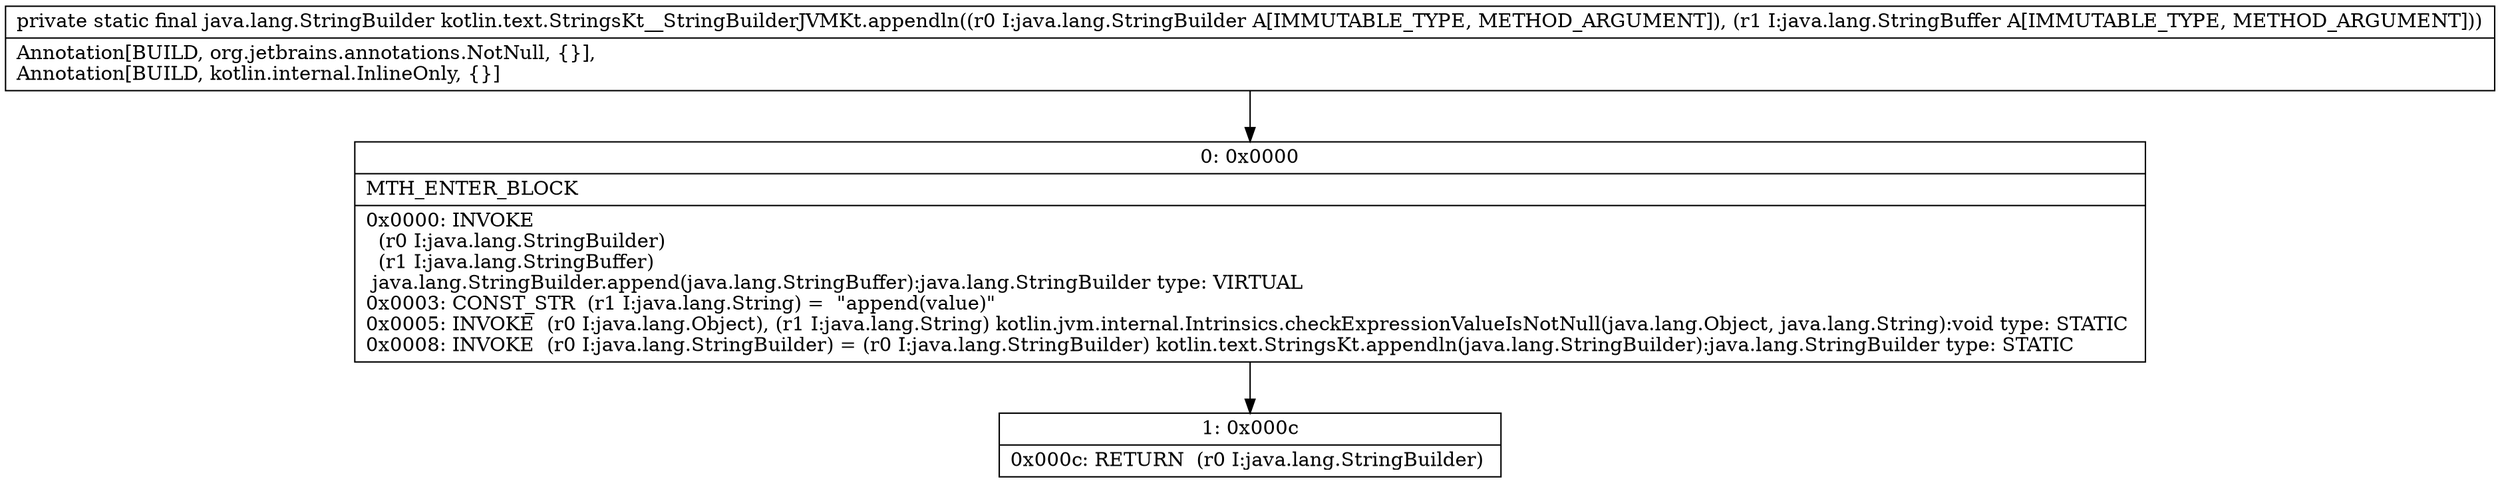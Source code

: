 digraph "CFG forkotlin.text.StringsKt__StringBuilderJVMKt.appendln(Ljava\/lang\/StringBuilder;Ljava\/lang\/StringBuffer;)Ljava\/lang\/StringBuilder;" {
Node_0 [shape=record,label="{0\:\ 0x0000|MTH_ENTER_BLOCK\l|0x0000: INVOKE  \l  (r0 I:java.lang.StringBuilder)\l  (r1 I:java.lang.StringBuffer)\l java.lang.StringBuilder.append(java.lang.StringBuffer):java.lang.StringBuilder type: VIRTUAL \l0x0003: CONST_STR  (r1 I:java.lang.String) =  \"append(value)\" \l0x0005: INVOKE  (r0 I:java.lang.Object), (r1 I:java.lang.String) kotlin.jvm.internal.Intrinsics.checkExpressionValueIsNotNull(java.lang.Object, java.lang.String):void type: STATIC \l0x0008: INVOKE  (r0 I:java.lang.StringBuilder) = (r0 I:java.lang.StringBuilder) kotlin.text.StringsKt.appendln(java.lang.StringBuilder):java.lang.StringBuilder type: STATIC \l}"];
Node_1 [shape=record,label="{1\:\ 0x000c|0x000c: RETURN  (r0 I:java.lang.StringBuilder) \l}"];
MethodNode[shape=record,label="{private static final java.lang.StringBuilder kotlin.text.StringsKt__StringBuilderJVMKt.appendln((r0 I:java.lang.StringBuilder A[IMMUTABLE_TYPE, METHOD_ARGUMENT]), (r1 I:java.lang.StringBuffer A[IMMUTABLE_TYPE, METHOD_ARGUMENT]))  | Annotation[BUILD, org.jetbrains.annotations.NotNull, \{\}], \lAnnotation[BUILD, kotlin.internal.InlineOnly, \{\}]\l}"];
MethodNode -> Node_0;
Node_0 -> Node_1;
}


